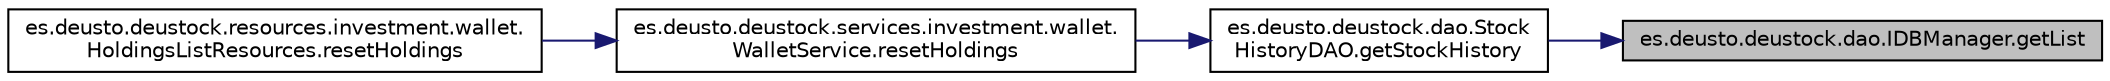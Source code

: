 digraph "es.deusto.deustock.dao.IDBManager.getList"
{
 // LATEX_PDF_SIZE
  edge [fontname="Helvetica",fontsize="10",labelfontname="Helvetica",labelfontsize="10"];
  node [fontname="Helvetica",fontsize="10",shape=record];
  rankdir="RL";
  Node1 [label="es.deusto.deustock.dao.IDBManager.getList",height=0.2,width=0.4,color="black", fillcolor="grey75", style="filled", fontcolor="black",tooltip=" "];
  Node1 -> Node2 [dir="back",color="midnightblue",fontsize="10",style="solid",fontname="Helvetica"];
  Node2 [label="es.deusto.deustock.dao.Stock\lHistoryDAO.getStockHistory",height=0.2,width=0.4,color="black", fillcolor="white", style="filled",URL="$classes_1_1deusto_1_1deustock_1_1dao_1_1_stock_history_d_a_o.html#a25cb8712bf5a0d775780662905531b37",tooltip=" "];
  Node2 -> Node3 [dir="back",color="midnightblue",fontsize="10",style="solid",fontname="Helvetica"];
  Node3 [label="es.deusto.deustock.services.investment.wallet.\lWalletService.resetHoldings",height=0.2,width=0.4,color="black", fillcolor="white", style="filled",URL="$classes_1_1deusto_1_1deustock_1_1services_1_1investment_1_1wallet_1_1_wallet_service.html#a30505009de96a7de133561636ac7a9df",tooltip=" "];
  Node3 -> Node4 [dir="back",color="midnightblue",fontsize="10",style="solid",fontname="Helvetica"];
  Node4 [label="es.deusto.deustock.resources.investment.wallet.\lHoldingsListResources.resetHoldings",height=0.2,width=0.4,color="black", fillcolor="white", style="filled",URL="$classes_1_1deusto_1_1deustock_1_1resources_1_1investment_1_1wallet_1_1_holdings_list_resources.html#a7e422acbd40e8901881cb53753765b8e",tooltip=" "];
}
